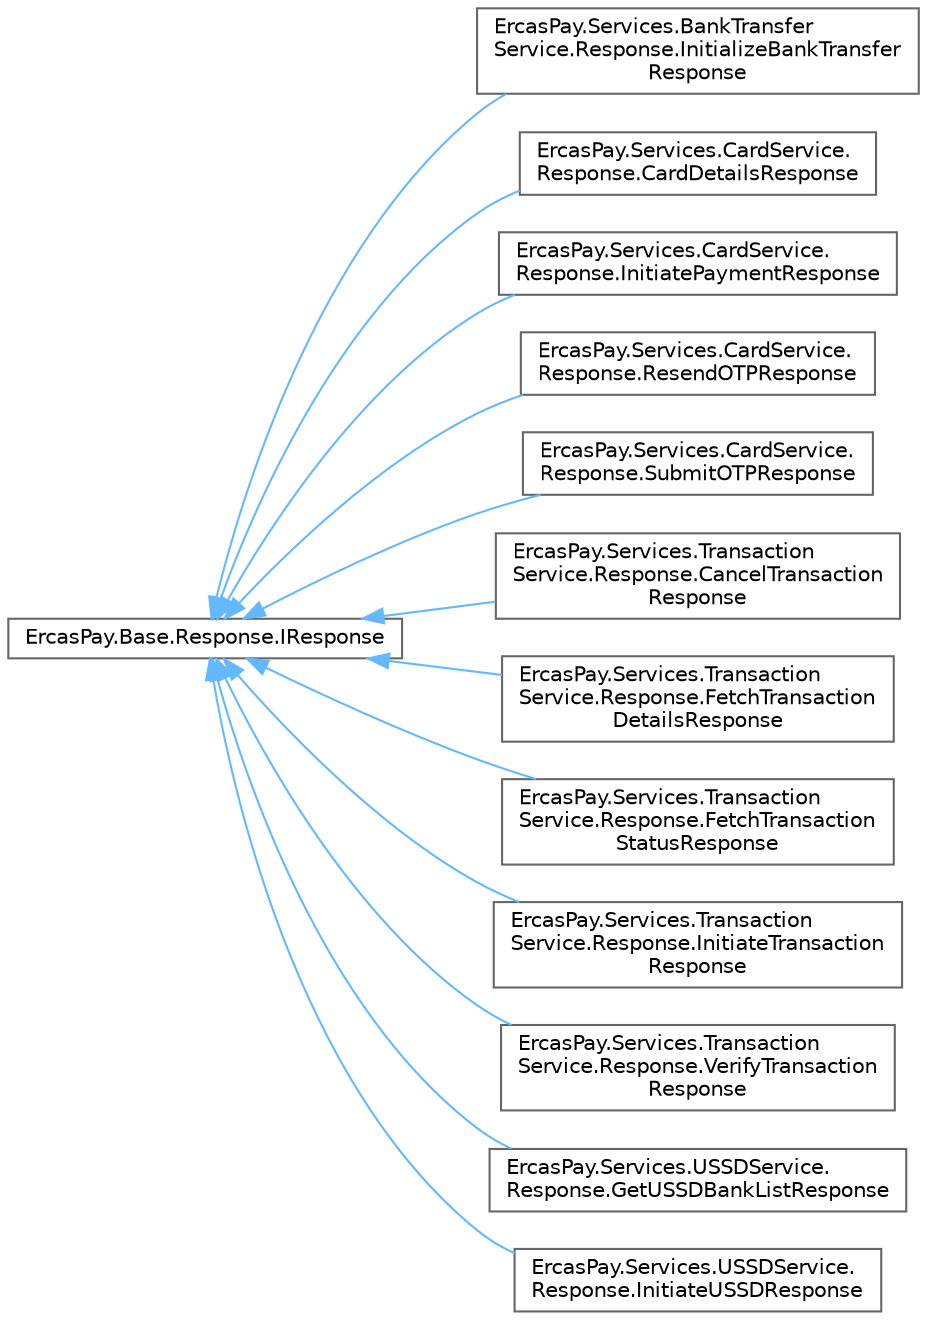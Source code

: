 digraph "Graphical Class Hierarchy"
{
 // LATEX_PDF_SIZE
  bgcolor="transparent";
  edge [fontname=Helvetica,fontsize=10,labelfontname=Helvetica,labelfontsize=10];
  node [fontname=Helvetica,fontsize=10,shape=box,height=0.2,width=0.4];
  rankdir="LR";
  Node0 [id="Node000000",label="ErcasPay.Base.Response.IResponse",height=0.2,width=0.4,color="grey40", fillcolor="white", style="filled",URL="$interfaceErcasPay_1_1Base_1_1Response_1_1IResponse.html",tooltip=" "];
  Node0 -> Node1 [id="edge2_Node000000_Node000001",dir="back",color="steelblue1",style="solid",tooltip=" "];
  Node1 [id="Node000001",label="ErcasPay.Services.BankTransfer\lService.Response.InitializeBankTransfer\lResponse",height=0.2,width=0.4,color="grey40", fillcolor="white", style="filled",URL="$classErcasPay_1_1Services_1_1BankTransferService_1_1Response_1_1InitializeBankTransferResponse.html",tooltip="Bank transfer initialization response."];
  Node0 -> Node2 [id="edge3_Node000000_Node000002",dir="back",color="steelblue1",style="solid",tooltip=" "];
  Node2 [id="Node000002",label="ErcasPay.Services.CardService.\lResponse.CardDetailsResponse",height=0.2,width=0.4,color="grey40", fillcolor="white", style="filled",URL="$classErcasPay_1_1Services_1_1CardService_1_1Response_1_1CardDetailsResponse.html",tooltip="Card details API response."];
  Node0 -> Node3 [id="edge4_Node000000_Node000003",dir="back",color="steelblue1",style="solid",tooltip=" "];
  Node3 [id="Node000003",label="ErcasPay.Services.CardService.\lResponse.InitiatePaymentResponse",height=0.2,width=0.4,color="grey40", fillcolor="white", style="filled",URL="$classErcasPay_1_1Services_1_1CardService_1_1Response_1_1InitiatePaymentResponse.html",tooltip="Card payment initiation API response."];
  Node0 -> Node4 [id="edge5_Node000000_Node000004",dir="back",color="steelblue1",style="solid",tooltip=" "];
  Node4 [id="Node000004",label="ErcasPay.Services.CardService.\lResponse.ResendOTPResponse",height=0.2,width=0.4,color="grey40", fillcolor="white", style="filled",URL="$classErcasPay_1_1Services_1_1CardService_1_1Response_1_1ResendOTPResponse.html",tooltip="Resend OTP API response."];
  Node0 -> Node5 [id="edge6_Node000000_Node000005",dir="back",color="steelblue1",style="solid",tooltip=" "];
  Node5 [id="Node000005",label="ErcasPay.Services.CardService.\lResponse.SubmitOTPResponse",height=0.2,width=0.4,color="grey40", fillcolor="white", style="filled",URL="$classErcasPay_1_1Services_1_1CardService_1_1Response_1_1SubmitOTPResponse.html",tooltip="Submit OTP API response."];
  Node0 -> Node6 [id="edge7_Node000000_Node000006",dir="back",color="steelblue1",style="solid",tooltip=" "];
  Node6 [id="Node000006",label="ErcasPay.Services.Transaction\lService.Response.CancelTransaction\lResponse",height=0.2,width=0.4,color="grey40", fillcolor="white", style="filled",URL="$classErcasPay_1_1Services_1_1TransactionService_1_1Response_1_1CancelTransactionResponse.html",tooltip="Cancel transaction API response."];
  Node0 -> Node7 [id="edge8_Node000000_Node000007",dir="back",color="steelblue1",style="solid",tooltip=" "];
  Node7 [id="Node000007",label="ErcasPay.Services.Transaction\lService.Response.FetchTransaction\lDetailsResponse",height=0.2,width=0.4,color="grey40", fillcolor="white", style="filled",URL="$classErcasPay_1_1Services_1_1TransactionService_1_1Response_1_1FetchTransactionDetailsResponse.html",tooltip="Fetch transaction details API response."];
  Node0 -> Node8 [id="edge9_Node000000_Node000008",dir="back",color="steelblue1",style="solid",tooltip=" "];
  Node8 [id="Node000008",label="ErcasPay.Services.Transaction\lService.Response.FetchTransaction\lStatusResponse",height=0.2,width=0.4,color="grey40", fillcolor="white", style="filled",URL="$classErcasPay_1_1Services_1_1TransactionService_1_1Response_1_1FetchTransactionStatusResponse.html",tooltip="Fetch transaction status API response."];
  Node0 -> Node9 [id="edge10_Node000000_Node000009",dir="back",color="steelblue1",style="solid",tooltip=" "];
  Node9 [id="Node000009",label="ErcasPay.Services.Transaction\lService.Response.InitiateTransaction\lResponse",height=0.2,width=0.4,color="grey40", fillcolor="white", style="filled",URL="$classErcasPay_1_1Services_1_1TransactionService_1_1Response_1_1InitiateTransactionResponse.html",tooltip="Initiate transaction API response."];
  Node0 -> Node10 [id="edge11_Node000000_Node000010",dir="back",color="steelblue1",style="solid",tooltip=" "];
  Node10 [id="Node000010",label="ErcasPay.Services.Transaction\lService.Response.VerifyTransaction\lResponse",height=0.2,width=0.4,color="grey40", fillcolor="white", style="filled",URL="$classErcasPay_1_1Services_1_1TransactionService_1_1Response_1_1VerifyTransactionResponse.html",tooltip="Verify transaction API response."];
  Node0 -> Node11 [id="edge12_Node000000_Node000011",dir="back",color="steelblue1",style="solid",tooltip=" "];
  Node11 [id="Node000011",label="ErcasPay.Services.USSDService.\lResponse.GetUSSDBankListResponse",height=0.2,width=0.4,color="grey40", fillcolor="white", style="filled",URL="$classErcasPay_1_1Services_1_1USSDService_1_1Response_1_1GetUSSDBankListResponse.html",tooltip="Get USSD bank list API response."];
  Node0 -> Node12 [id="edge13_Node000000_Node000012",dir="back",color="steelblue1",style="solid",tooltip=" "];
  Node12 [id="Node000012",label="ErcasPay.Services.USSDService.\lResponse.InitiateUSSDResponse",height=0.2,width=0.4,color="grey40", fillcolor="white", style="filled",URL="$classErcasPay_1_1Services_1_1USSDService_1_1Response_1_1InitiateUSSDResponse.html",tooltip="Initiate USSD API response."];
}
